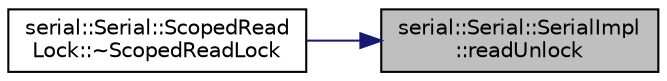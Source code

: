digraph "serial::Serial::SerialImpl::readUnlock"
{
 // LATEX_PDF_SIZE
  edge [fontname="Helvetica",fontsize="10",labelfontname="Helvetica",labelfontsize="10"];
  node [fontname="Helvetica",fontsize="10",shape=record];
  rankdir="RL";
  Node1 [label="serial::Serial::SerialImpl\l::readUnlock",height=0.2,width=0.4,color="black", fillcolor="grey75", style="filled", fontcolor="black",tooltip=" "];
  Node1 -> Node2 [dir="back",color="midnightblue",fontsize="10",style="solid",fontname="Helvetica"];
  Node2 [label="serial::Serial::ScopedRead\lLock::~ScopedReadLock",height=0.2,width=0.4,color="black", fillcolor="white", style="filled",URL="$class_serial_1_1_scoped_read_lock.html#a5c061909b95231cec776c40094c878b4",tooltip=" "];
}
